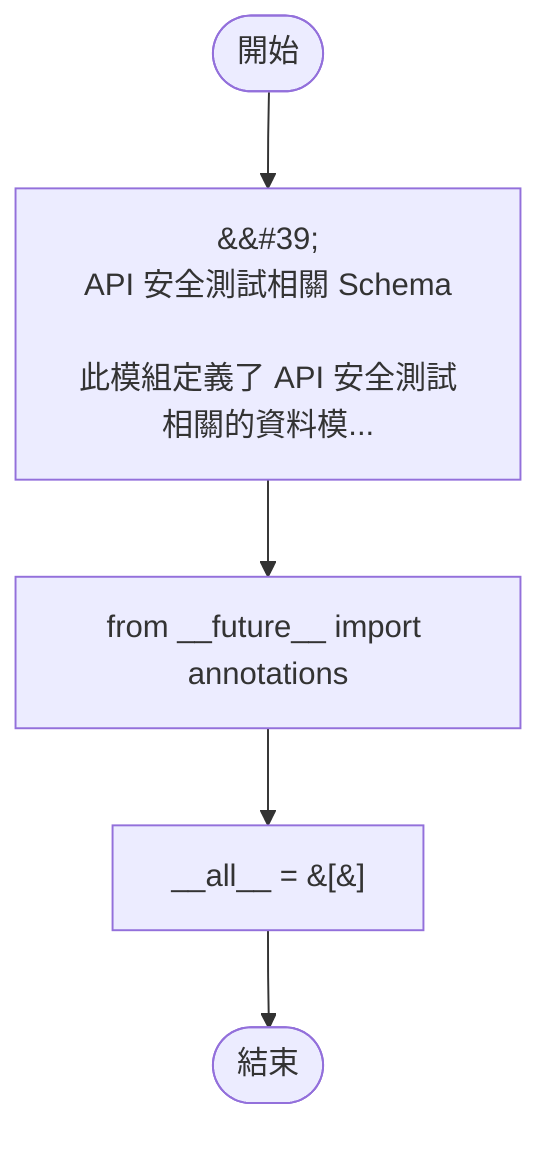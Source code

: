 flowchart TB
    n1([開始])
    n2([結束])
    n3[&amp;&#35;39;\nAPI 安全測試相關 Schema\n\n此模組定義了 API 安全測試相關的資料模...]
    n4[from __future__ import annotations]
    n5[__all__ = &#91;&#93;]
    n1 --> n3
    n3 --> n4
    n4 --> n5
    n5 --> n2